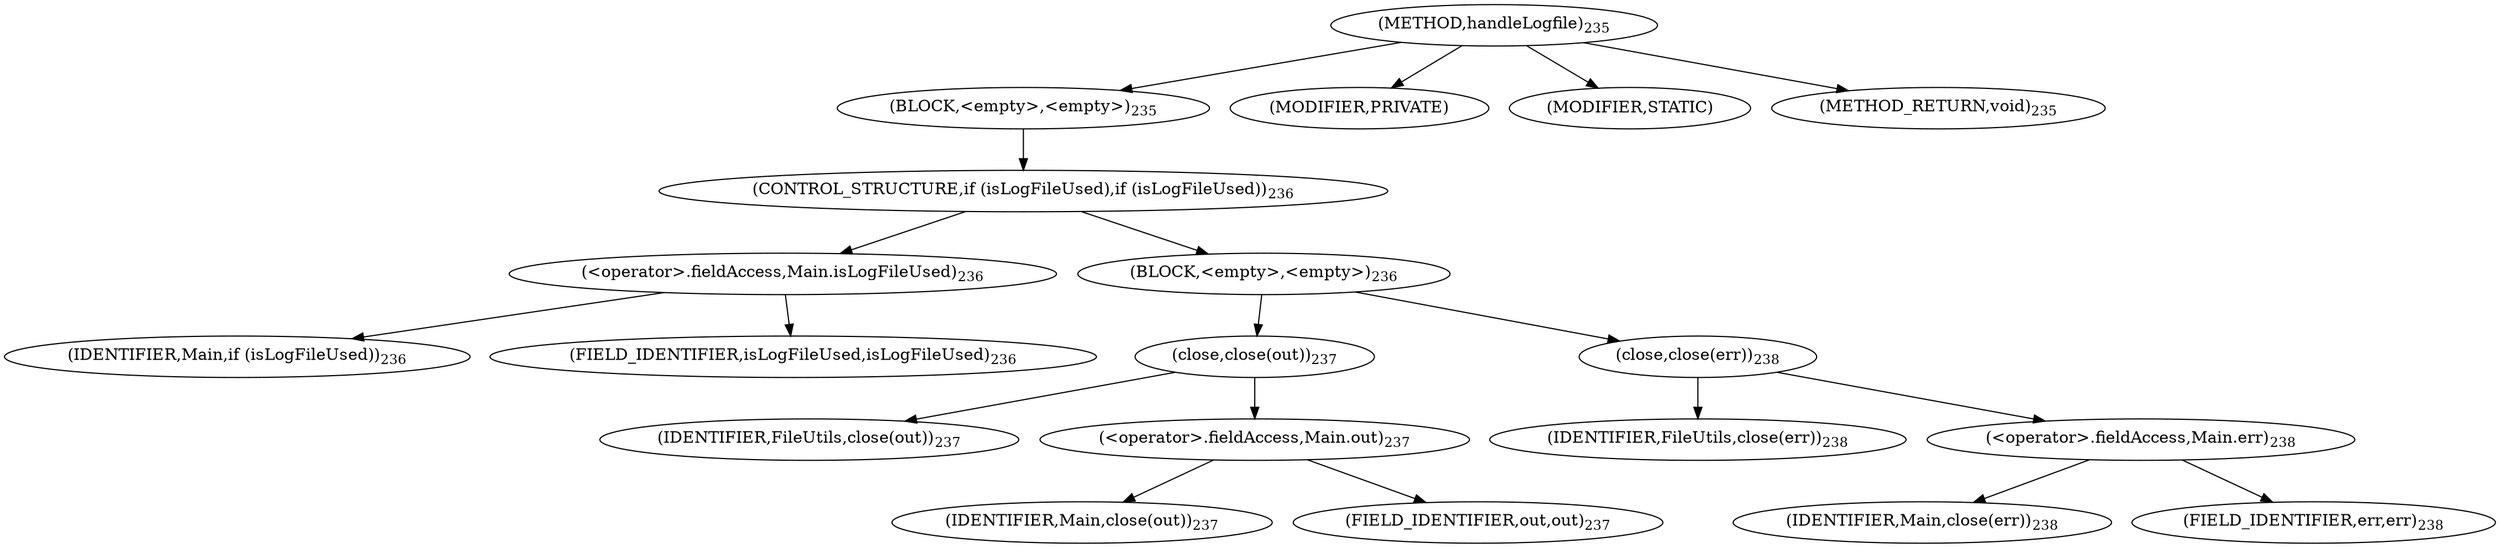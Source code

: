 digraph "handleLogfile" {  
"277" [label = <(METHOD,handleLogfile)<SUB>235</SUB>> ]
"278" [label = <(BLOCK,&lt;empty&gt;,&lt;empty&gt;)<SUB>235</SUB>> ]
"279" [label = <(CONTROL_STRUCTURE,if (isLogFileUsed),if (isLogFileUsed))<SUB>236</SUB>> ]
"280" [label = <(&lt;operator&gt;.fieldAccess,Main.isLogFileUsed)<SUB>236</SUB>> ]
"281" [label = <(IDENTIFIER,Main,if (isLogFileUsed))<SUB>236</SUB>> ]
"282" [label = <(FIELD_IDENTIFIER,isLogFileUsed,isLogFileUsed)<SUB>236</SUB>> ]
"283" [label = <(BLOCK,&lt;empty&gt;,&lt;empty&gt;)<SUB>236</SUB>> ]
"284" [label = <(close,close(out))<SUB>237</SUB>> ]
"285" [label = <(IDENTIFIER,FileUtils,close(out))<SUB>237</SUB>> ]
"286" [label = <(&lt;operator&gt;.fieldAccess,Main.out)<SUB>237</SUB>> ]
"287" [label = <(IDENTIFIER,Main,close(out))<SUB>237</SUB>> ]
"288" [label = <(FIELD_IDENTIFIER,out,out)<SUB>237</SUB>> ]
"289" [label = <(close,close(err))<SUB>238</SUB>> ]
"290" [label = <(IDENTIFIER,FileUtils,close(err))<SUB>238</SUB>> ]
"291" [label = <(&lt;operator&gt;.fieldAccess,Main.err)<SUB>238</SUB>> ]
"292" [label = <(IDENTIFIER,Main,close(err))<SUB>238</SUB>> ]
"293" [label = <(FIELD_IDENTIFIER,err,err)<SUB>238</SUB>> ]
"294" [label = <(MODIFIER,PRIVATE)> ]
"295" [label = <(MODIFIER,STATIC)> ]
"296" [label = <(METHOD_RETURN,void)<SUB>235</SUB>> ]
  "277" -> "278" 
  "277" -> "294" 
  "277" -> "295" 
  "277" -> "296" 
  "278" -> "279" 
  "279" -> "280" 
  "279" -> "283" 
  "280" -> "281" 
  "280" -> "282" 
  "283" -> "284" 
  "283" -> "289" 
  "284" -> "285" 
  "284" -> "286" 
  "286" -> "287" 
  "286" -> "288" 
  "289" -> "290" 
  "289" -> "291" 
  "291" -> "292" 
  "291" -> "293" 
}
